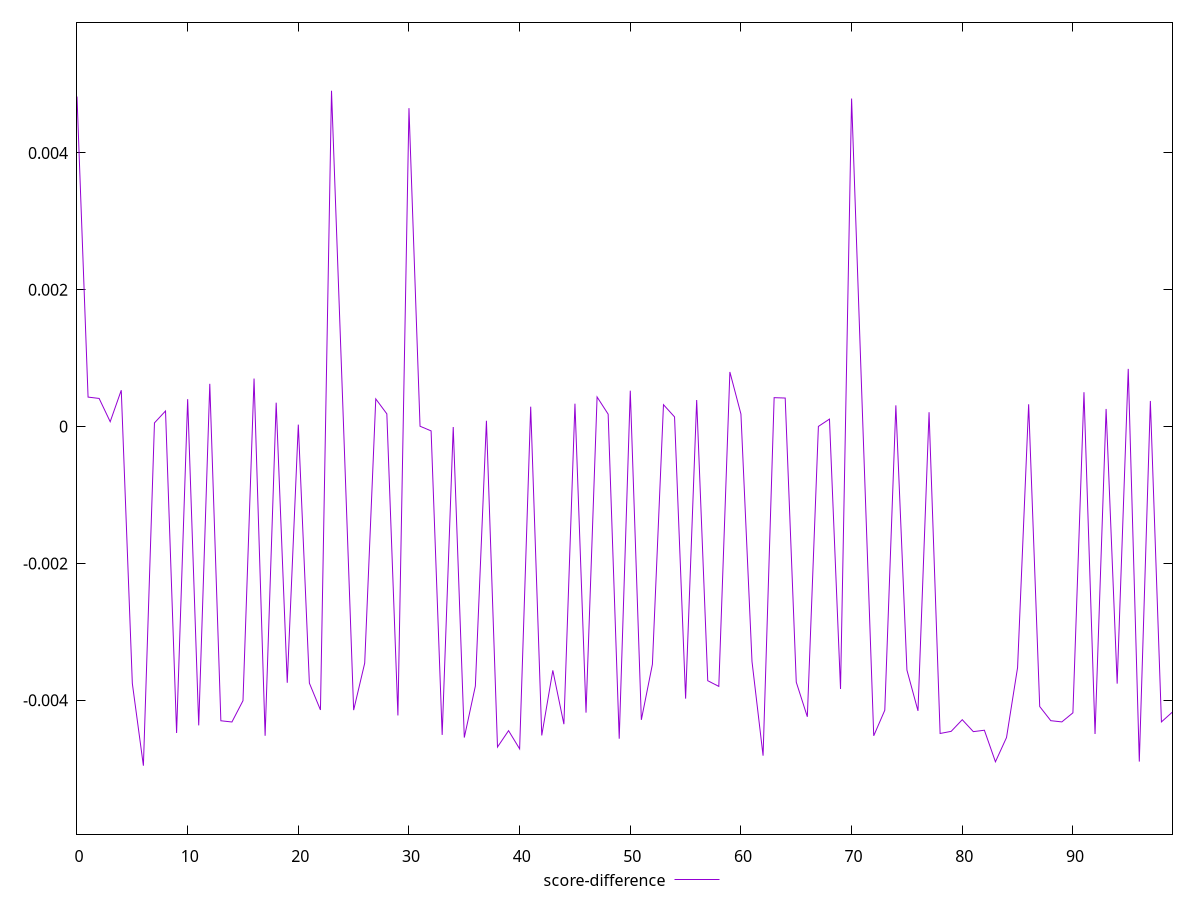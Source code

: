reset

$scoreDifference <<EOF
0 0.004823031596597249
1 0.0004312459783961664
2 0.00041161437983538995
3 0.00007164963873795838
4 0.0005317646588931524
5 -0.0037528779785961364
6 -0.004955059754016333
7 0.00005438354894127251
8 0.0002284260689288109
9 -0.004477032044583162
10 0.00040162160399259683
11 -0.0043661595729883595
12 0.0006256224581805414
13 -0.00429838765448165
14 -0.004316349990213353
15 -0.004005189793576336
16 0.0007022334000892361
17 -0.004517881658851031
18 0.0003499629597820686
19 -0.003743693586903629
20 0.000029469799868842017
21 -0.0037484758233127247
22 -0.004140204011684578
23 0.00490813052591299
24 0.00040860732245762144
25 -0.0041429435563739014
26 -0.0034561348623276533
27 0.0004048262642213363
28 0.00018638251710900722
29 -0.004220801589074452
30 0.004653251811075676
31 0.000005515491767305036
32 -0.00006269966354011114
33 -0.00450555891604687
34 -0.000005586986583150377
35 -0.004543694337889481
36 -0.003791122699128846
37 0.0000853455089191435
38 -0.0046821780032245686
39 -0.004443067505744636
40 -0.004709408591859976
41 0.00029087052663467894
42 -0.004512990528073524
43 -0.00356220456707379
44 -0.004348245722007538
45 0.0003348593065366501
46 -0.004180008003957236
47 0.00043304745045991133
48 0.00018186664515962292
49 -0.004560718806742248
50 0.000525157863845882
51 -0.004284920221839683
52 -0.0034735533333584145
53 0.00032026370518578595
54 0.00014183419333779756
55 -0.003974896039755427
56 0.0003888051352686217
57 -0.003713244296203011
58 -0.003796185709894373
59 0.000798569394836468
60 0.0001835510862219225
61 -0.0034325244580365455
62 -0.004808631107555361
63 0.0004229600900672592
64 0.0004174669857668345
65 -0.0037346396435579132
66 -0.004240117444424207
67 0.0000028199522794647436
68 0.0001096897236062544
69 -0.0038341710492615366
70 0.0047936479055834536
71 0.00010054797710190577
72 -0.004518200778509396
73 -0.0041446957779310845
74 0.00031057774085652134
75 -0.003557890484793491
76 -0.004153763668164001
77 0.0002103310713758022
78 -0.004484276944694998
79 -0.004453065230141884
80 -0.004282831066190762
81 -0.004457412023855856
82 -0.004436881949045235
83 -0.004897903637588241
84 -0.004543499010854712
85 -0.0035211054802098962
86 0.00032664423113293317
87 -0.0040905256095667974
88 -0.004297180036580417
89 -0.004315100985884945
90 -0.004182491530077548
91 0.0005021315244401192
92 -0.004491443121523386
93 0.000258085372744965
94 -0.003756135253683901
95 0.0008439934934646454
96 -0.004894660253610739
97 0.0003751104766082092
98 -0.004315149125116435
99 -0.004169949066812451
EOF

set key outside below
set xrange [0:99]
set yrange [-0.005955059754016333:0.00590813052591299]
set trange [-0.005955059754016333:0.00590813052591299]
set terminal svg size 640, 500 enhanced background rgb 'white'
set output "report_00008_2021-01-22T20:58:29.167/first-contentful-paint/samples/pages+cached+noadtech/score-difference/values.svg"

plot $scoreDifference title "score-difference" with line

reset
